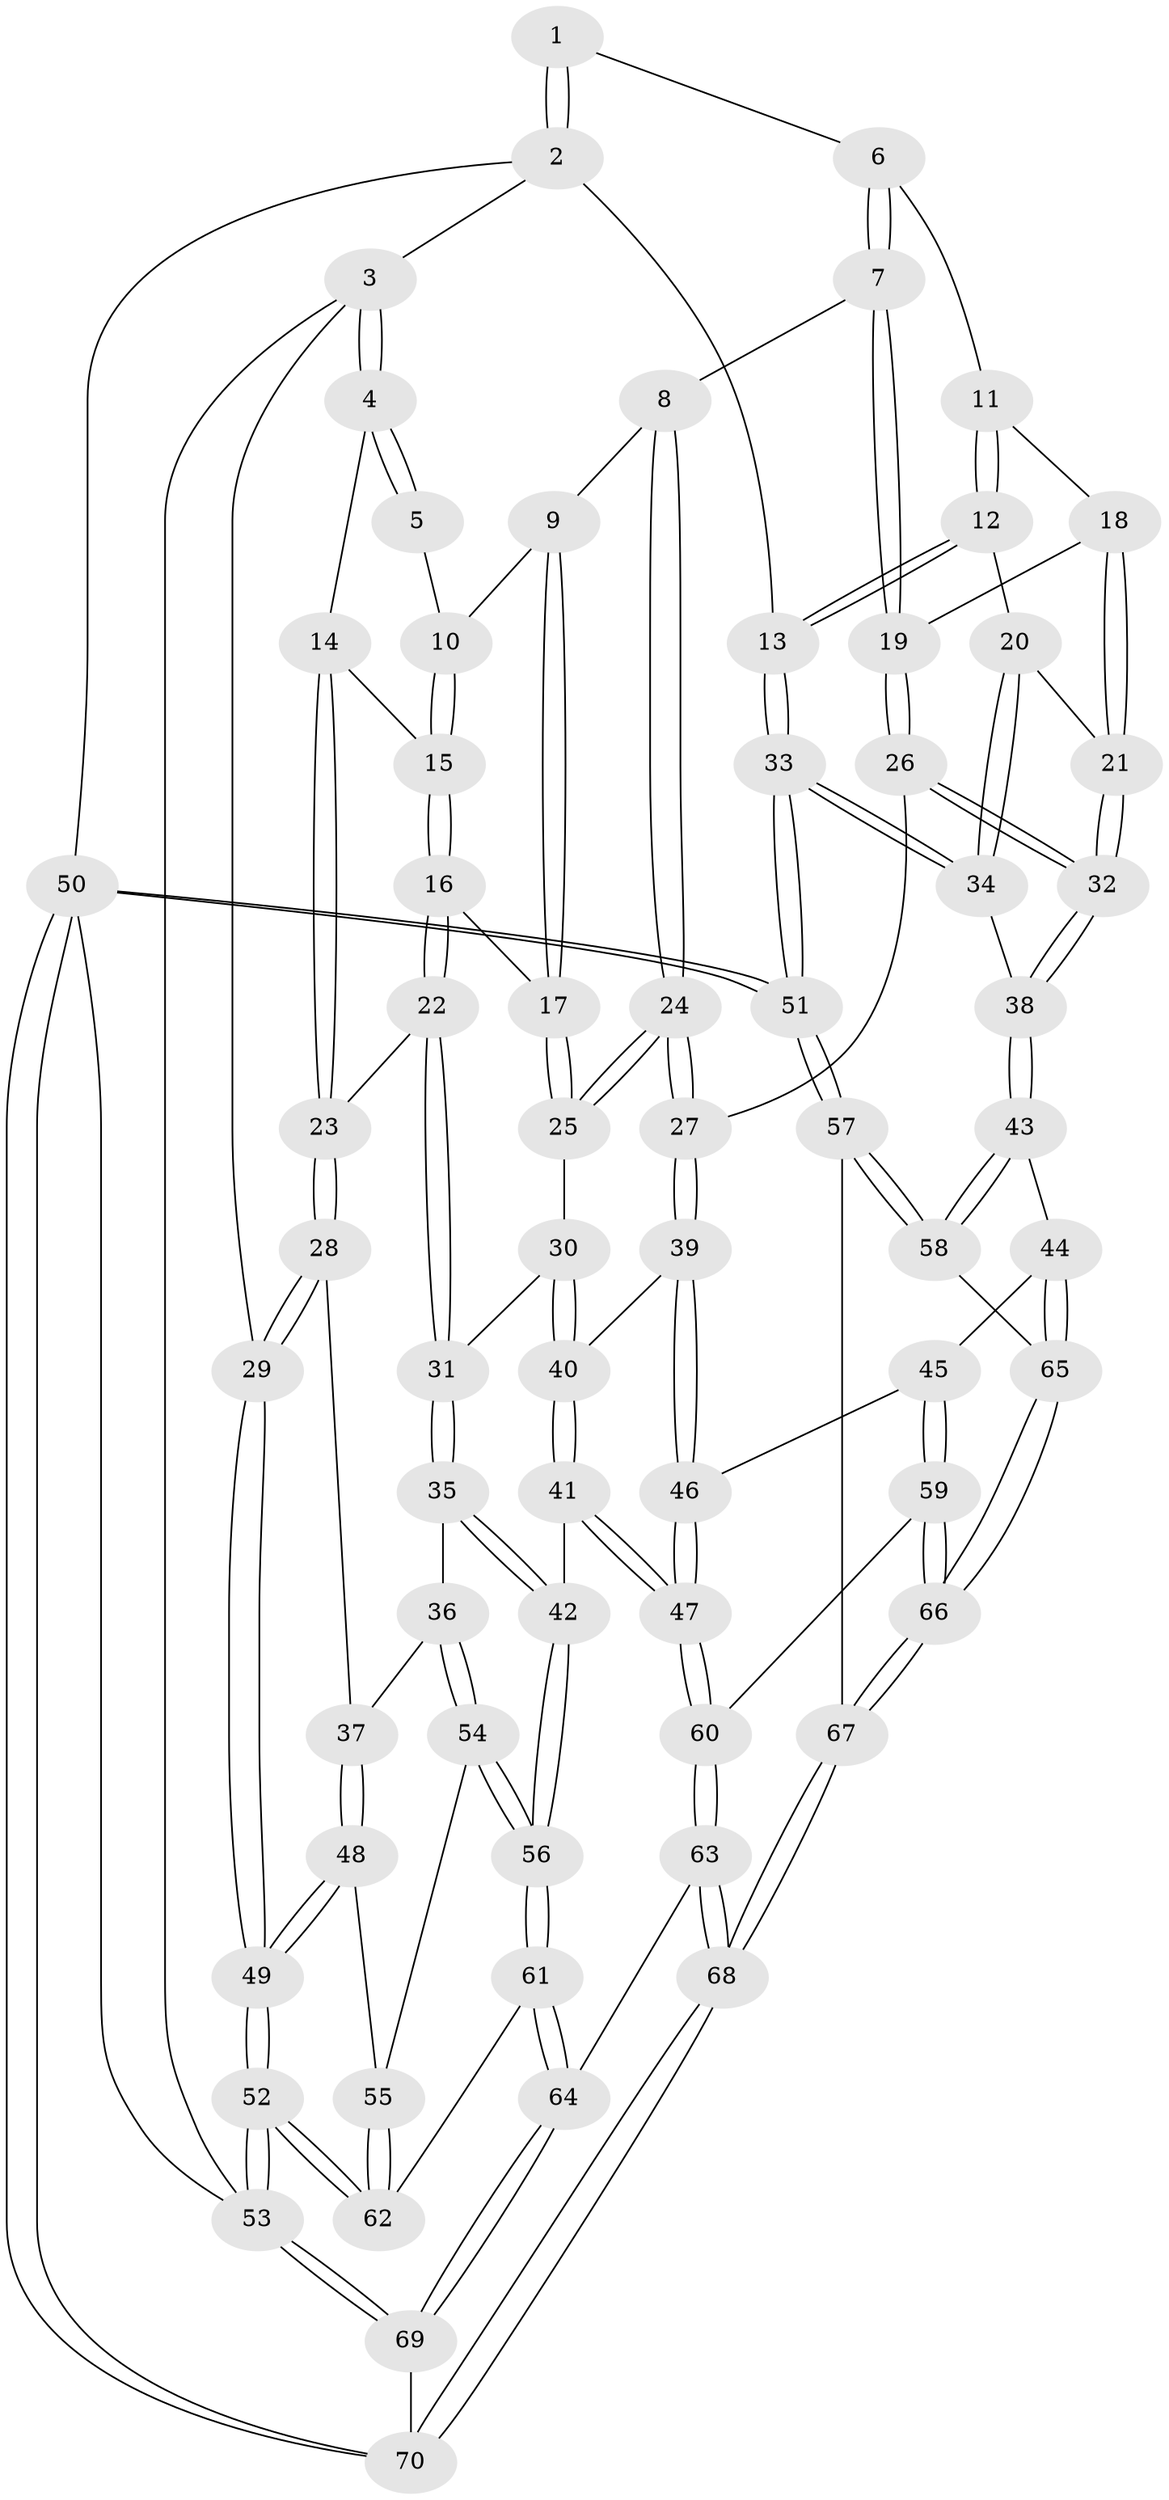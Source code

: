 // Generated by graph-tools (version 1.1) at 2025/11/02/27/25 16:11:55]
// undirected, 70 vertices, 172 edges
graph export_dot {
graph [start="1"]
  node [color=gray90,style=filled];
  1 [pos="+0.5528072188536952+0"];
  2 [pos="+1+0"];
  3 [pos="+0+0"];
  4 [pos="+0+0"];
  5 [pos="+0.4572907776351469+0"];
  6 [pos="+0.6148599192467882+0"];
  7 [pos="+0.6425475242281946+0.12016901818023039"];
  8 [pos="+0.4784418205465488+0.1935668576428126"];
  9 [pos="+0.4344017222998657+0.10085635124830306"];
  10 [pos="+0.4399302705339169+0"];
  11 [pos="+0.8554719090189371+0.12524786451169848"];
  12 [pos="+1+0"];
  13 [pos="+1+0"];
  14 [pos="+0.23724353357754852+0.16217517832855907"];
  15 [pos="+0.2494807633765793+0.16065919664044415"];
  16 [pos="+0.3325526391043814+0.21624736583084123"];
  17 [pos="+0.33584298775944194+0.21692336015289546"];
  18 [pos="+0.8437347132943172+0.13870818811768135"];
  19 [pos="+0.6690429803616716+0.19732972059922035"];
  20 [pos="+0.9025945351530825+0.2974548000582107"];
  21 [pos="+0.8292488973586163+0.3197512978982895"];
  22 [pos="+0.22002423983042324+0.31706178581947747"];
  23 [pos="+0.13997176169993034+0.2853290999710815"];
  24 [pos="+0.5099228529601573+0.32684741073043777"];
  25 [pos="+0.3908232630200474+0.3024248876383898"];
  26 [pos="+0.6512451279388475+0.30569299919072784"];
  27 [pos="+0.5342384995773012+0.3470759742125896"];
  28 [pos="+0.02054327348377056+0.30705442876967076"];
  29 [pos="+0+0.2223814508068933"];
  30 [pos="+0.29722690313062133+0.3610992920834255"];
  31 [pos="+0.27592410543411866+0.3629233615560832"];
  32 [pos="+0.7735097900320107+0.3722411550133806"];
  33 [pos="+1+0.4299575694485237"];
  34 [pos="+1+0.4312836400584738"];
  35 [pos="+0.2215072497300686+0.536449318831642"];
  36 [pos="+0.20207189867929232+0.5311610273369014"];
  37 [pos="+0.10080074496066813+0.4407352769097284"];
  38 [pos="+0.8216514291096566+0.5026793727231809"];
  39 [pos="+0.5267763661219088+0.37461114973724613"];
  40 [pos="+0.34929695043740255+0.4236689729386902"];
  41 [pos="+0.35060473472743553+0.5888666545966612"];
  42 [pos="+0.27852308398631836+0.5872936258926721"];
  43 [pos="+0.8141219610784646+0.5269336805861031"];
  44 [pos="+0.6638771653373845+0.6065172077636225"];
  45 [pos="+0.5972941429446113+0.5850061707976515"];
  46 [pos="+0.5111745734836768+0.5158191692348373"];
  47 [pos="+0.35944408266371647+0.5911208254776549"];
  48 [pos="+0+0.6145218177101265"];
  49 [pos="+0+0.6177731576182105"];
  50 [pos="+1+1"];
  51 [pos="+1+0.877802937425817"];
  52 [pos="+0+1"];
  53 [pos="+0+1"];
  54 [pos="+0.06077066516682945+0.6201560888761434"];
  55 [pos="+0.03736733521306518+0.6268442901686078"];
  56 [pos="+0.20984881699848718+0.7101990012380328"];
  57 [pos="+1+0.8333391097113783"];
  58 [pos="+0.9193111679938372+0.7060173686489204"];
  59 [pos="+0.5238999188715623+0.7046690444229763"];
  60 [pos="+0.4174861146399703+0.7400112488722226"];
  61 [pos="+0.1923839777177879+0.7678523965480186"];
  62 [pos="+0.09592048041469231+0.7582072261402243"];
  63 [pos="+0.4131409278708492+0.7916402206919915"];
  64 [pos="+0.21165313733321753+0.80680432078884"];
  65 [pos="+0.682458723834853+0.8164431440994212"];
  66 [pos="+0.663665268930706+0.8585711291386304"];
  67 [pos="+0.6429004410038534+0.9466216917723949"];
  68 [pos="+0.5600130032377044+1"];
  69 [pos="+0.17522284555203385+1"];
  70 [pos="+0.5598226975415533+1"];
  1 -- 2;
  1 -- 2;
  1 -- 6;
  2 -- 3;
  2 -- 13;
  2 -- 50;
  3 -- 4;
  3 -- 4;
  3 -- 29;
  3 -- 53;
  4 -- 5;
  4 -- 5;
  4 -- 14;
  5 -- 10;
  6 -- 7;
  6 -- 7;
  6 -- 11;
  7 -- 8;
  7 -- 19;
  7 -- 19;
  8 -- 9;
  8 -- 24;
  8 -- 24;
  9 -- 10;
  9 -- 17;
  9 -- 17;
  10 -- 15;
  10 -- 15;
  11 -- 12;
  11 -- 12;
  11 -- 18;
  12 -- 13;
  12 -- 13;
  12 -- 20;
  13 -- 33;
  13 -- 33;
  14 -- 15;
  14 -- 23;
  14 -- 23;
  15 -- 16;
  15 -- 16;
  16 -- 17;
  16 -- 22;
  16 -- 22;
  17 -- 25;
  17 -- 25;
  18 -- 19;
  18 -- 21;
  18 -- 21;
  19 -- 26;
  19 -- 26;
  20 -- 21;
  20 -- 34;
  20 -- 34;
  21 -- 32;
  21 -- 32;
  22 -- 23;
  22 -- 31;
  22 -- 31;
  23 -- 28;
  23 -- 28;
  24 -- 25;
  24 -- 25;
  24 -- 27;
  24 -- 27;
  25 -- 30;
  26 -- 27;
  26 -- 32;
  26 -- 32;
  27 -- 39;
  27 -- 39;
  28 -- 29;
  28 -- 29;
  28 -- 37;
  29 -- 49;
  29 -- 49;
  30 -- 31;
  30 -- 40;
  30 -- 40;
  31 -- 35;
  31 -- 35;
  32 -- 38;
  32 -- 38;
  33 -- 34;
  33 -- 34;
  33 -- 51;
  33 -- 51;
  34 -- 38;
  35 -- 36;
  35 -- 42;
  35 -- 42;
  36 -- 37;
  36 -- 54;
  36 -- 54;
  37 -- 48;
  37 -- 48;
  38 -- 43;
  38 -- 43;
  39 -- 40;
  39 -- 46;
  39 -- 46;
  40 -- 41;
  40 -- 41;
  41 -- 42;
  41 -- 47;
  41 -- 47;
  42 -- 56;
  42 -- 56;
  43 -- 44;
  43 -- 58;
  43 -- 58;
  44 -- 45;
  44 -- 65;
  44 -- 65;
  45 -- 46;
  45 -- 59;
  45 -- 59;
  46 -- 47;
  46 -- 47;
  47 -- 60;
  47 -- 60;
  48 -- 49;
  48 -- 49;
  48 -- 55;
  49 -- 52;
  49 -- 52;
  50 -- 51;
  50 -- 51;
  50 -- 70;
  50 -- 70;
  50 -- 53;
  51 -- 57;
  51 -- 57;
  52 -- 53;
  52 -- 53;
  52 -- 62;
  52 -- 62;
  53 -- 69;
  53 -- 69;
  54 -- 55;
  54 -- 56;
  54 -- 56;
  55 -- 62;
  55 -- 62;
  56 -- 61;
  56 -- 61;
  57 -- 58;
  57 -- 58;
  57 -- 67;
  58 -- 65;
  59 -- 60;
  59 -- 66;
  59 -- 66;
  60 -- 63;
  60 -- 63;
  61 -- 62;
  61 -- 64;
  61 -- 64;
  63 -- 64;
  63 -- 68;
  63 -- 68;
  64 -- 69;
  64 -- 69;
  65 -- 66;
  65 -- 66;
  66 -- 67;
  66 -- 67;
  67 -- 68;
  67 -- 68;
  68 -- 70;
  68 -- 70;
  69 -- 70;
}

